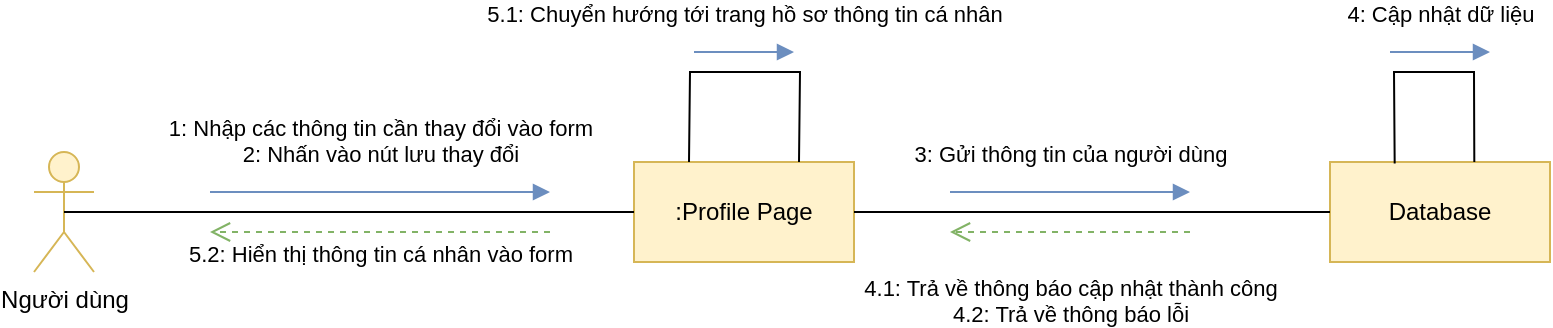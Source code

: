 <mxfile version="22.1.2" type="device">
  <diagram name="Trang-1" id="ZUYWbBMKKYJvkrRnc7i3">
    <mxGraphModel dx="552" dy="647" grid="1" gridSize="10" guides="1" tooltips="1" connect="1" arrows="1" fold="1" page="1" pageScale="1" pageWidth="827" pageHeight="1169" math="0" shadow="0">
      <root>
        <mxCell id="0" />
        <mxCell id="1" parent="0" />
        <mxCell id="sQWnYVVU04eUqm-j0qlv-1" value="Người dùng" style="shape=umlActor;verticalLabelPosition=bottom;verticalAlign=top;html=1;fillColor=#fff2cc;strokeColor=#d6b656;" vertex="1" parent="1">
          <mxGeometry x="40" y="360" width="30" height="60" as="geometry" />
        </mxCell>
        <mxCell id="sQWnYVVU04eUqm-j0qlv-2" value=":Profile Page" style="html=1;whiteSpace=wrap;fillColor=#fff2cc;strokeColor=#d6b656;" vertex="1" parent="1">
          <mxGeometry x="340" y="365" width="110" height="50" as="geometry" />
        </mxCell>
        <mxCell id="sQWnYVVU04eUqm-j0qlv-3" value="Database" style="html=1;whiteSpace=wrap;fillColor=#fff2cc;strokeColor=#d6b656;" vertex="1" parent="1">
          <mxGeometry x="688" y="365" width="110" height="50" as="geometry" />
        </mxCell>
        <mxCell id="sQWnYVVU04eUqm-j0qlv-4" value="" style="endArrow=none;html=1;rounded=0;entryX=0;entryY=0.5;entryDx=0;entryDy=0;exitX=0.5;exitY=0.5;exitDx=0;exitDy=0;exitPerimeter=0;" edge="1" parent="1" source="sQWnYVVU04eUqm-j0qlv-1" target="sQWnYVVU04eUqm-j0qlv-2">
          <mxGeometry width="50" height="50" relative="1" as="geometry">
            <mxPoint x="200" y="460" as="sourcePoint" />
            <mxPoint x="250" y="410" as="targetPoint" />
          </mxGeometry>
        </mxCell>
        <mxCell id="sQWnYVVU04eUqm-j0qlv-5" value="" style="endArrow=none;html=1;rounded=0;entryX=1;entryY=0.5;entryDx=0;entryDy=0;exitX=0;exitY=0.5;exitDx=0;exitDy=0;" edge="1" parent="1" source="sQWnYVVU04eUqm-j0qlv-3" target="sQWnYVVU04eUqm-j0qlv-2">
          <mxGeometry width="50" height="50" relative="1" as="geometry">
            <mxPoint x="200" y="460" as="sourcePoint" />
            <mxPoint x="250" y="410" as="targetPoint" />
          </mxGeometry>
        </mxCell>
        <mxCell id="sQWnYVVU04eUqm-j0qlv-6" value="1: Nhập các thông tin cần thay đổi vào form&lt;br&gt;2: Nhấn vào nút lưu thay đổi" style="html=1;verticalAlign=bottom;endArrow=block;curved=0;rounded=0;fillColor=#dae8fc;strokeColor=#6c8ebf;" edge="1" parent="1">
          <mxGeometry y="10" width="80" relative="1" as="geometry">
            <mxPoint x="128" y="380" as="sourcePoint" />
            <mxPoint x="298" y="380" as="targetPoint" />
            <mxPoint as="offset" />
          </mxGeometry>
        </mxCell>
        <mxCell id="sQWnYVVU04eUqm-j0qlv-7" value="5.2: Hiển thị thông tin cá nhân vào form" style="html=1;verticalAlign=bottom;endArrow=open;dashed=1;endSize=8;curved=0;rounded=0;fillColor=#d5e8d4;strokeColor=#82b366;" edge="1" parent="1">
          <mxGeometry y="20" relative="1" as="geometry">
            <mxPoint x="298" y="400" as="sourcePoint" />
            <mxPoint x="128" y="400" as="targetPoint" />
            <mxPoint as="offset" />
          </mxGeometry>
        </mxCell>
        <mxCell id="sQWnYVVU04eUqm-j0qlv-8" value="3: Gửi thông tin của người dùng" style="html=1;verticalAlign=bottom;endArrow=block;curved=0;rounded=0;fillColor=#dae8fc;strokeColor=#6c8ebf;" edge="1" parent="1">
          <mxGeometry y="10" width="80" relative="1" as="geometry">
            <mxPoint x="498" y="380" as="sourcePoint" />
            <mxPoint x="618" y="380" as="targetPoint" />
            <mxPoint as="offset" />
          </mxGeometry>
        </mxCell>
        <mxCell id="sQWnYVVU04eUqm-j0qlv-9" value="4.1: Trả về thông báo cập nhật thành công&lt;br&gt;4.2: Trả về thông báo lỗi" style="html=1;verticalAlign=bottom;endArrow=open;dashed=1;endSize=8;curved=0;rounded=0;fillColor=#d5e8d4;strokeColor=#82b366;" edge="1" parent="1">
          <mxGeometry y="50" relative="1" as="geometry">
            <mxPoint x="618" y="400" as="sourcePoint" />
            <mxPoint x="498" y="400" as="targetPoint" />
            <mxPoint as="offset" />
          </mxGeometry>
        </mxCell>
        <mxCell id="sQWnYVVU04eUqm-j0qlv-10" value="4:&amp;nbsp;Cập nhật dữ liệu" style="html=1;verticalAlign=bottom;endArrow=block;curved=0;rounded=0;fillColor=#dae8fc;strokeColor=#6c8ebf;" edge="1" parent="1">
          <mxGeometry y="10" width="80" relative="1" as="geometry">
            <mxPoint x="718" y="310" as="sourcePoint" />
            <mxPoint x="768" y="310" as="targetPoint" />
            <mxPoint as="offset" />
          </mxGeometry>
        </mxCell>
        <mxCell id="sQWnYVVU04eUqm-j0qlv-11" value="" style="endArrow=none;html=1;rounded=0;entryX=0.25;entryY=0;entryDx=0;entryDy=0;exitX=0.75;exitY=0;exitDx=0;exitDy=0;" edge="1" parent="1" source="sQWnYVVU04eUqm-j0qlv-2" target="sQWnYVVU04eUqm-j0qlv-2">
          <mxGeometry width="50" height="50" relative="1" as="geometry">
            <mxPoint x="410" y="360" as="sourcePoint" />
            <mxPoint x="370" y="360" as="targetPoint" />
            <Array as="points">
              <mxPoint x="423" y="320" />
              <mxPoint x="368" y="320" />
            </Array>
          </mxGeometry>
        </mxCell>
        <mxCell id="sQWnYVVU04eUqm-j0qlv-12" value="" style="endArrow=none;html=1;rounded=0;entryX=0.294;entryY=0.016;entryDx=0;entryDy=0;entryPerimeter=0;exitX=0.656;exitY=0;exitDx=0;exitDy=0;exitPerimeter=0;" edge="1" parent="1" source="sQWnYVVU04eUqm-j0qlv-3" target="sQWnYVVU04eUqm-j0qlv-3">
          <mxGeometry width="50" height="50" relative="1" as="geometry">
            <mxPoint x="770" y="360" as="sourcePoint" />
            <mxPoint x="720" y="360" as="targetPoint" />
            <Array as="points">
              <mxPoint x="760" y="320" />
              <mxPoint x="720" y="320" />
            </Array>
          </mxGeometry>
        </mxCell>
        <mxCell id="sQWnYVVU04eUqm-j0qlv-13" value="5.1:&amp;nbsp;Chuyển hướng tới trang hồ sơ thông tin cá nhân" style="html=1;verticalAlign=bottom;endArrow=block;curved=0;rounded=0;fillColor=#dae8fc;strokeColor=#6c8ebf;" edge="1" parent="1">
          <mxGeometry y="10" width="80" relative="1" as="geometry">
            <mxPoint x="370" y="310" as="sourcePoint" />
            <mxPoint x="420" y="310" as="targetPoint" />
            <mxPoint as="offset" />
          </mxGeometry>
        </mxCell>
      </root>
    </mxGraphModel>
  </diagram>
</mxfile>

